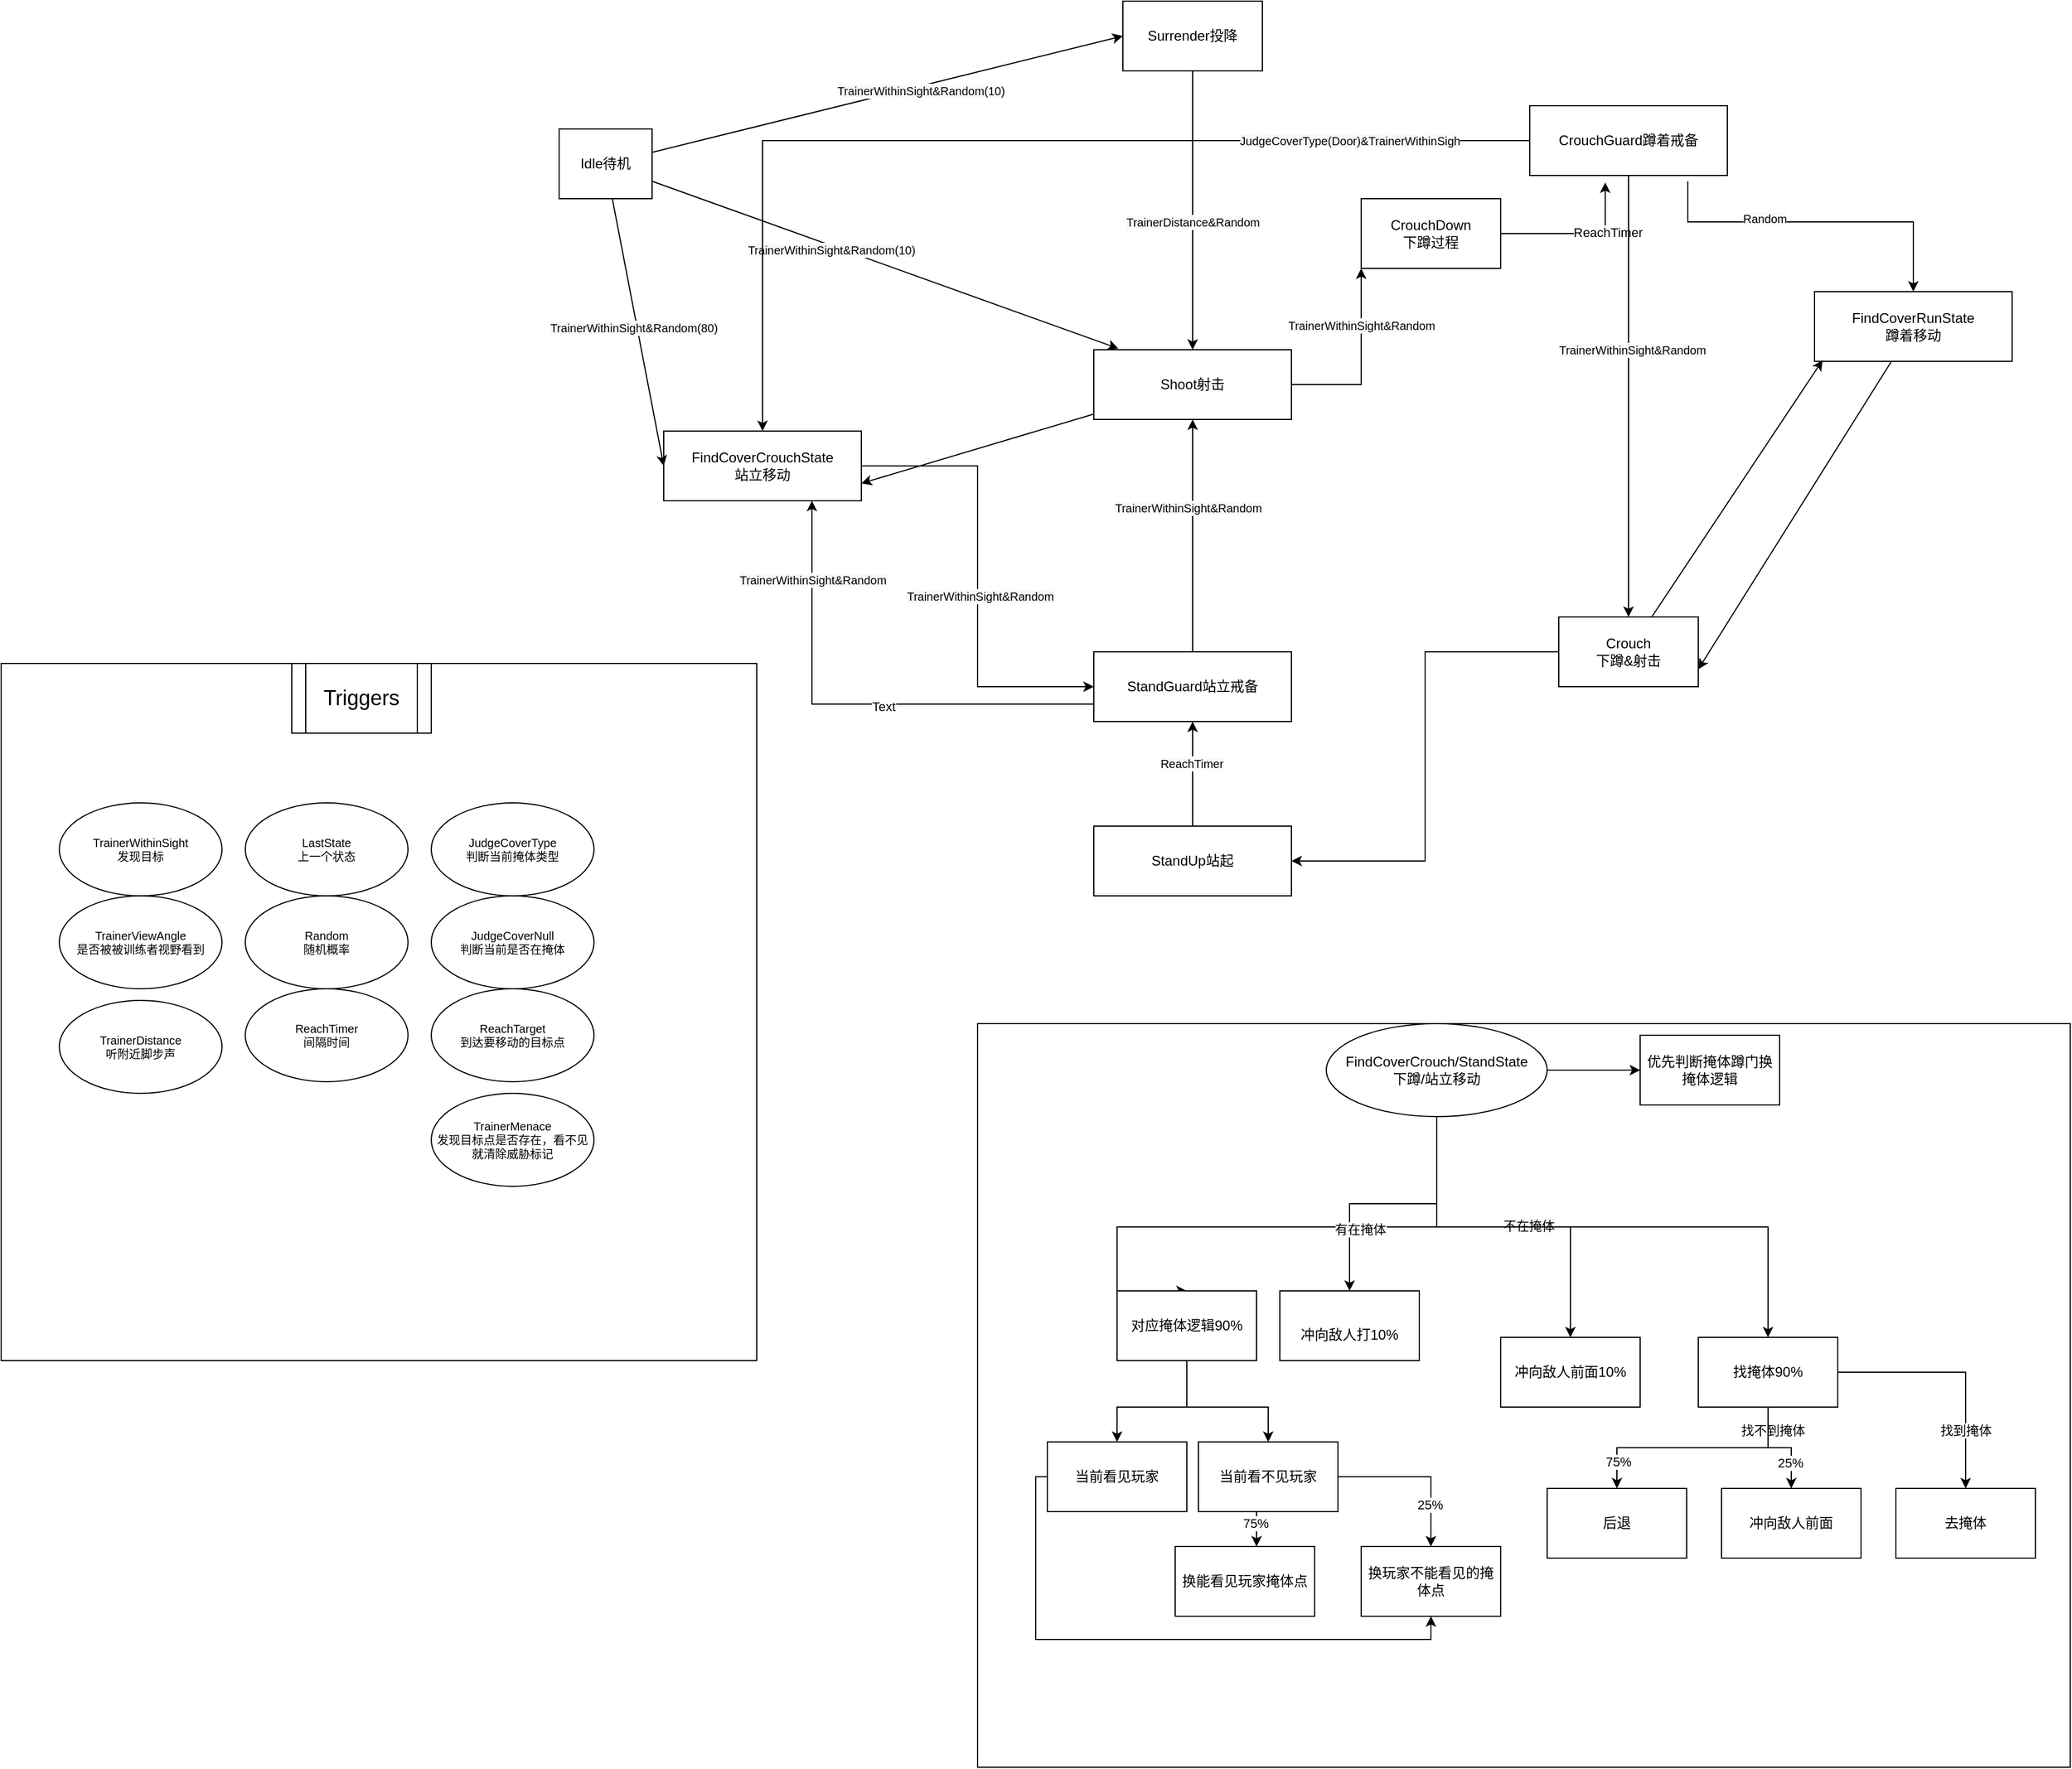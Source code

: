 <mxfile version="17.4.6" type="github">
  <diagram id="txYS68oM8L8IoYxhN3mP" name="第 1 页">
    <mxGraphModel dx="1185" dy="743" grid="1" gridSize="10" guides="1" tooltips="1" connect="1" arrows="1" fold="1" page="1" pageScale="1" pageWidth="5000" pageHeight="5000" math="0" shadow="0">
      <root>
        <mxCell id="0" />
        <mxCell id="1" parent="0" />
        <mxCell id="Dw9Zfhu1xi2oYvi9SeaP-52" style="edgeStyle=orthogonalEdgeStyle;rounded=0;orthogonalLoop=1;jettySize=auto;html=1;exitX=1;exitY=0.5;exitDx=0;exitDy=0;entryX=0.382;entryY=1.1;entryDx=0;entryDy=0;entryPerimeter=0;" parent="1" source="KtS-W3OxPsB-stWvo-86-1" target="Dw9Zfhu1xi2oYvi9SeaP-51" edge="1">
          <mxGeometry relative="1" as="geometry" />
        </mxCell>
        <mxCell id="Dw9Zfhu1xi2oYvi9SeaP-69" value="ReachTimer" style="edgeLabel;html=1;align=center;verticalAlign=middle;resizable=0;points=[];" parent="Dw9Zfhu1xi2oYvi9SeaP-52" vertex="1" connectable="0">
          <mxGeometry x="0.356" y="-2" relative="1" as="geometry">
            <mxPoint as="offset" />
          </mxGeometry>
        </mxCell>
        <mxCell id="KtS-W3OxPsB-stWvo-86-1" value="CrouchDown&lt;br&gt;下蹲过程" style="rounded=0;whiteSpace=wrap;html=1;" parent="1" vertex="1">
          <mxGeometry x="2230" y="290" width="120" height="60" as="geometry" />
        </mxCell>
        <mxCell id="KtS-W3OxPsB-stWvo-86-177" value="" style="group" parent="1" vertex="1" connectable="0">
          <mxGeometry x="1060" y="690" width="650" height="600" as="geometry" />
        </mxCell>
        <mxCell id="KtS-W3OxPsB-stWvo-86-2" value="" style="rounded=0;whiteSpace=wrap;html=1;" parent="KtS-W3OxPsB-stWvo-86-177" vertex="1">
          <mxGeometry width="650" height="600" as="geometry" />
        </mxCell>
        <mxCell id="KtS-W3OxPsB-stWvo-86-179" value="&lt;span style=&quot;font-size: 10px&quot;&gt;TrainerWithinSight&lt;/span&gt;&lt;br&gt;&lt;span style=&quot;font-size: 10px&quot;&gt;发现目标&lt;/span&gt;" style="ellipse;whiteSpace=wrap;html=1;fontSize=10;" parent="KtS-W3OxPsB-stWvo-86-177" vertex="1">
          <mxGeometry x="50" y="120" width="140" height="80" as="geometry" />
        </mxCell>
        <mxCell id="Dw9Zfhu1xi2oYvi9SeaP-1" value="&lt;span style=&quot;font-size: 10px&quot;&gt;TrainerViewAngle&lt;br&gt;是否被被训练者视野看到&lt;br&gt;&lt;/span&gt;" style="ellipse;whiteSpace=wrap;html=1;fontSize=10;" parent="KtS-W3OxPsB-stWvo-86-177" vertex="1">
          <mxGeometry x="50" y="200" width="140" height="80" as="geometry" />
        </mxCell>
        <mxCell id="Dw9Zfhu1xi2oYvi9SeaP-3" value="&lt;span style=&quot;font-size: 10px&quot;&gt;TrainerDistance&lt;/span&gt;&lt;br&gt;听附近脚步声" style="ellipse;whiteSpace=wrap;html=1;fontSize=10;" parent="KtS-W3OxPsB-stWvo-86-177" vertex="1">
          <mxGeometry x="50" y="290" width="140" height="80" as="geometry" />
        </mxCell>
        <mxCell id="Dw9Zfhu1xi2oYvi9SeaP-4" value="&lt;span style=&quot;font-size: 10px&quot;&gt;LastState&lt;br&gt;&lt;/span&gt;上一个状态" style="ellipse;whiteSpace=wrap;html=1;fontSize=10;" parent="KtS-W3OxPsB-stWvo-86-177" vertex="1">
          <mxGeometry x="210" y="120" width="140" height="80" as="geometry" />
        </mxCell>
        <mxCell id="Dw9Zfhu1xi2oYvi9SeaP-5" value="&lt;span style=&quot;font-size: 10px&quot;&gt;JudgeCoverType&lt;br&gt;判断当前掩体类型&lt;br&gt;&lt;/span&gt;" style="ellipse;whiteSpace=wrap;html=1;fontSize=10;" parent="KtS-W3OxPsB-stWvo-86-177" vertex="1">
          <mxGeometry x="370" y="120" width="140" height="80" as="geometry" />
        </mxCell>
        <mxCell id="Dw9Zfhu1xi2oYvi9SeaP-6" value="&lt;span style=&quot;font-size: 10px&quot;&gt;JudgeCoverNull&lt;br&gt;&lt;/span&gt;判断当前是否在掩体" style="ellipse;whiteSpace=wrap;html=1;fontSize=10;" parent="KtS-W3OxPsB-stWvo-86-177" vertex="1">
          <mxGeometry x="370" y="200" width="140" height="80" as="geometry" />
        </mxCell>
        <mxCell id="Dw9Zfhu1xi2oYvi9SeaP-7" value="&lt;span style=&quot;font-size: 10px&quot;&gt;Random&lt;br&gt;随机概率&lt;br&gt;&lt;/span&gt;" style="ellipse;whiteSpace=wrap;html=1;fontSize=10;" parent="KtS-W3OxPsB-stWvo-86-177" vertex="1">
          <mxGeometry x="210" y="200" width="140" height="80" as="geometry" />
        </mxCell>
        <mxCell id="Dw9Zfhu1xi2oYvi9SeaP-8" value="&lt;span style=&quot;font-size: 10px&quot;&gt;ReachTimer&lt;br&gt;&lt;/span&gt;间隔时间" style="ellipse;whiteSpace=wrap;html=1;fontSize=10;" parent="KtS-W3OxPsB-stWvo-86-177" vertex="1">
          <mxGeometry x="210" y="280" width="140" height="80" as="geometry" />
        </mxCell>
        <mxCell id="Dw9Zfhu1xi2oYvi9SeaP-9" value="&lt;span style=&quot;font-size: 10px&quot;&gt;ReachTarget&lt;br&gt;到达要移动的目标点&lt;br&gt;&lt;/span&gt;" style="ellipse;whiteSpace=wrap;html=1;fontSize=10;" parent="KtS-W3OxPsB-stWvo-86-177" vertex="1">
          <mxGeometry x="370" y="280" width="140" height="80" as="geometry" />
        </mxCell>
        <mxCell id="KtS-W3OxPsB-stWvo-86-176" value="Triggers" style="shape=process;whiteSpace=wrap;html=1;backgroundOutline=1;fontSize=18;" parent="KtS-W3OxPsB-stWvo-86-177" vertex="1">
          <mxGeometry x="250" width="120" height="60" as="geometry" />
        </mxCell>
        <mxCell id="C9FFADDVi4LMFhc3g_O2-1" value="&lt;span style=&quot;font-size: 10px&quot;&gt;TrainerMenace&lt;br&gt;&lt;/span&gt;发现目标点是否存在，看不见就清除威胁标记" style="ellipse;whiteSpace=wrap;html=1;fontSize=10;" vertex="1" parent="KtS-W3OxPsB-stWvo-86-177">
          <mxGeometry x="370" y="370" width="140" height="80" as="geometry" />
        </mxCell>
        <mxCell id="Dw9Zfhu1xi2oYvi9SeaP-24" style="edgeStyle=none;rounded=0;orthogonalLoop=1;jettySize=auto;html=1;entryX=0.124;entryY=-0.017;entryDx=0;entryDy=0;exitX=1;exitY=0.75;exitDx=0;exitDy=0;entryPerimeter=0;" parent="1" source="Dw9Zfhu1xi2oYvi9SeaP-12" target="Dw9Zfhu1xi2oYvi9SeaP-17" edge="1">
          <mxGeometry relative="1" as="geometry" />
        </mxCell>
        <mxCell id="Dw9Zfhu1xi2oYvi9SeaP-30" value="&lt;span style=&quot;font-size: 10px ; background-color: rgb(248 , 249 , 250)&quot;&gt;TrainerWithinSight&amp;amp;Random(10)&lt;/span&gt;" style="edgeLabel;html=1;align=center;verticalAlign=middle;resizable=0;points=[];" parent="Dw9Zfhu1xi2oYvi9SeaP-24" vertex="1" connectable="0">
          <mxGeometry x="-0.228" y="-3" relative="1" as="geometry">
            <mxPoint as="offset" />
          </mxGeometry>
        </mxCell>
        <mxCell id="Dw9Zfhu1xi2oYvi9SeaP-27" style="edgeStyle=none;rounded=0;orthogonalLoop=1;jettySize=auto;html=1;entryX=0;entryY=0.5;entryDx=0;entryDy=0;" parent="1" source="Dw9Zfhu1xi2oYvi9SeaP-12" target="Dw9Zfhu1xi2oYvi9SeaP-15" edge="1">
          <mxGeometry relative="1" as="geometry" />
        </mxCell>
        <mxCell id="Dw9Zfhu1xi2oYvi9SeaP-46" value="&lt;span style=&quot;font-size: 10px ; background-color: rgb(248 , 249 , 250)&quot;&gt;TrainerWithinSight&amp;amp;Random(10)&lt;/span&gt;" style="edgeLabel;html=1;align=center;verticalAlign=middle;resizable=0;points=[];" parent="Dw9Zfhu1xi2oYvi9SeaP-27" vertex="1" connectable="0">
          <mxGeometry x="0.137" y="-4" relative="1" as="geometry">
            <mxPoint as="offset" />
          </mxGeometry>
        </mxCell>
        <mxCell id="Dw9Zfhu1xi2oYvi9SeaP-12" value="Idle待机" style="rounded=0;whiteSpace=wrap;html=1;" parent="1" vertex="1">
          <mxGeometry x="1540" y="230" width="80" height="60" as="geometry" />
        </mxCell>
        <mxCell id="Vj8TcS758Ldo8U_q7TWz-50" style="edgeStyle=orthogonalEdgeStyle;rounded=0;orthogonalLoop=1;jettySize=auto;html=1;entryX=0;entryY=0.5;entryDx=0;entryDy=0;" parent="1" source="Dw9Zfhu1xi2oYvi9SeaP-13" target="Dw9Zfhu1xi2oYvi9SeaP-43" edge="1">
          <mxGeometry relative="1" as="geometry" />
        </mxCell>
        <mxCell id="ONKNyqT77RW5py5B8B6C-1" value="&lt;span style=&quot;font-size: 10px ; background-color: rgb(248 , 249 , 250)&quot;&gt;TrainerWithinSight&amp;amp;Random&lt;/span&gt;" style="edgeLabel;html=1;align=center;verticalAlign=middle;resizable=0;points=[];" parent="Vj8TcS758Ldo8U_q7TWz-50" vertex="1" connectable="0">
          <mxGeometry x="0.087" y="2" relative="1" as="geometry">
            <mxPoint as="offset" />
          </mxGeometry>
        </mxCell>
        <mxCell id="Dw9Zfhu1xi2oYvi9SeaP-13" value="FindCoverCrouchState&lt;br&gt;站立移动" style="rounded=0;whiteSpace=wrap;html=1;" parent="1" vertex="1">
          <mxGeometry x="1630" y="490" width="170" height="60" as="geometry" />
        </mxCell>
        <mxCell id="uggxmC6ZvC49vaSI65Qw-5" style="edgeStyle=none;rounded=0;orthogonalLoop=1;jettySize=auto;html=1;entryX=1;entryY=0.75;entryDx=0;entryDy=0;" parent="1" source="Dw9Zfhu1xi2oYvi9SeaP-14" target="Dw9Zfhu1xi2oYvi9SeaP-18" edge="1">
          <mxGeometry relative="1" as="geometry" />
        </mxCell>
        <mxCell id="Dw9Zfhu1xi2oYvi9SeaP-14" value="FindCoverRunState&lt;br&gt;蹲着移动" style="rounded=0;whiteSpace=wrap;html=1;" parent="1" vertex="1">
          <mxGeometry x="2620" y="370" width="170" height="60" as="geometry" />
        </mxCell>
        <mxCell id="Dw9Zfhu1xi2oYvi9SeaP-56" style="edgeStyle=orthogonalEdgeStyle;rounded=0;orthogonalLoop=1;jettySize=auto;html=1;exitX=0.5;exitY=1;exitDx=0;exitDy=0;" parent="1" source="Dw9Zfhu1xi2oYvi9SeaP-15" target="Dw9Zfhu1xi2oYvi9SeaP-17" edge="1">
          <mxGeometry relative="1" as="geometry" />
        </mxCell>
        <mxCell id="Dw9Zfhu1xi2oYvi9SeaP-58" value="&lt;span style=&quot;font-size: 10px ; background-color: rgb(248 , 249 , 250)&quot;&gt;TrainerDistance&amp;amp;Random&lt;/span&gt;" style="edgeLabel;html=1;align=center;verticalAlign=middle;resizable=0;points=[];" parent="Dw9Zfhu1xi2oYvi9SeaP-56" vertex="1" connectable="0">
          <mxGeometry x="-0.33" y="-3" relative="1" as="geometry">
            <mxPoint x="3" y="49" as="offset" />
          </mxGeometry>
        </mxCell>
        <mxCell id="Dw9Zfhu1xi2oYvi9SeaP-15" value="Surrender投降" style="rounded=0;whiteSpace=wrap;html=1;" parent="1" vertex="1">
          <mxGeometry x="2025" y="120" width="120" height="60" as="geometry" />
        </mxCell>
        <mxCell id="Dw9Zfhu1xi2oYvi9SeaP-49" style="rounded=0;orthogonalLoop=1;jettySize=auto;html=1;entryX=1;entryY=0.75;entryDx=0;entryDy=0;" parent="1" source="Dw9Zfhu1xi2oYvi9SeaP-17" target="Dw9Zfhu1xi2oYvi9SeaP-13" edge="1">
          <mxGeometry relative="1" as="geometry">
            <Array as="points" />
          </mxGeometry>
        </mxCell>
        <mxCell id="Dw9Zfhu1xi2oYvi9SeaP-50" style="edgeStyle=orthogonalEdgeStyle;rounded=0;orthogonalLoop=1;jettySize=auto;html=1;entryX=0;entryY=1;entryDx=0;entryDy=0;" parent="1" source="Dw9Zfhu1xi2oYvi9SeaP-17" target="KtS-W3OxPsB-stWvo-86-1" edge="1">
          <mxGeometry relative="1" as="geometry" />
        </mxCell>
        <mxCell id="Dw9Zfhu1xi2oYvi9SeaP-68" value="&lt;span style=&quot;font-size: 10px ; background-color: rgb(248 , 249 , 250)&quot;&gt;TrainerWithinSight&amp;amp;Random&lt;/span&gt;" style="edgeLabel;html=1;align=center;verticalAlign=middle;resizable=0;points=[];" parent="Dw9Zfhu1xi2oYvi9SeaP-50" vertex="1" connectable="0">
          <mxGeometry x="-0.078" y="-5" relative="1" as="geometry">
            <mxPoint x="-5" y="-37" as="offset" />
          </mxGeometry>
        </mxCell>
        <mxCell id="Dw9Zfhu1xi2oYvi9SeaP-17" value="Shoot射击" style="rounded=0;whiteSpace=wrap;html=1;" parent="1" vertex="1">
          <mxGeometry x="2000" y="420" width="170" height="60" as="geometry" />
        </mxCell>
        <mxCell id="Dw9Zfhu1xi2oYvi9SeaP-41" style="edgeStyle=orthogonalEdgeStyle;rounded=0;orthogonalLoop=1;jettySize=auto;html=1;entryX=1;entryY=0.5;entryDx=0;entryDy=0;" parent="1" source="Dw9Zfhu1xi2oYvi9SeaP-18" target="Dw9Zfhu1xi2oYvi9SeaP-40" edge="1">
          <mxGeometry relative="1" as="geometry" />
        </mxCell>
        <mxCell id="uggxmC6ZvC49vaSI65Qw-4" style="edgeStyle=none;rounded=0;orthogonalLoop=1;jettySize=auto;html=1;entryX=0.041;entryY=0.983;entryDx=0;entryDy=0;entryPerimeter=0;" parent="1" source="Dw9Zfhu1xi2oYvi9SeaP-18" target="Dw9Zfhu1xi2oYvi9SeaP-14" edge="1">
          <mxGeometry relative="1" as="geometry" />
        </mxCell>
        <mxCell id="Dw9Zfhu1xi2oYvi9SeaP-18" value="Crouch&lt;br&gt;下蹲&amp;amp;射击" style="rounded=0;whiteSpace=wrap;html=1;" parent="1" vertex="1">
          <mxGeometry x="2400" y="650" width="120" height="60" as="geometry" />
        </mxCell>
        <mxCell id="Dw9Zfhu1xi2oYvi9SeaP-53" style="edgeStyle=orthogonalEdgeStyle;rounded=0;orthogonalLoop=1;jettySize=auto;html=1;entryX=0.5;entryY=1;entryDx=0;entryDy=0;" parent="1" source="Dw9Zfhu1xi2oYvi9SeaP-40" target="Dw9Zfhu1xi2oYvi9SeaP-43" edge="1">
          <mxGeometry relative="1" as="geometry" />
        </mxCell>
        <mxCell id="Dw9Zfhu1xi2oYvi9SeaP-59" value="&lt;span style=&quot;font-size: 10px ; background-color: rgb(248 , 249 , 250)&quot;&gt;ReachTimer&lt;/span&gt;" style="edgeLabel;html=1;align=center;verticalAlign=middle;resizable=0;points=[];" parent="Dw9Zfhu1xi2oYvi9SeaP-53" vertex="1" connectable="0">
          <mxGeometry x="0.2" y="1" relative="1" as="geometry">
            <mxPoint as="offset" />
          </mxGeometry>
        </mxCell>
        <mxCell id="Dw9Zfhu1xi2oYvi9SeaP-40" value="StandUp站起" style="rounded=0;whiteSpace=wrap;html=1;" parent="1" vertex="1">
          <mxGeometry x="2000" y="830" width="170" height="60" as="geometry" />
        </mxCell>
        <mxCell id="Dw9Zfhu1xi2oYvi9SeaP-54" style="edgeStyle=orthogonalEdgeStyle;rounded=0;orthogonalLoop=1;jettySize=auto;html=1;entryX=0.5;entryY=1;entryDx=0;entryDy=0;" parent="1" source="Dw9Zfhu1xi2oYvi9SeaP-43" target="Dw9Zfhu1xi2oYvi9SeaP-17" edge="1">
          <mxGeometry relative="1" as="geometry" />
        </mxCell>
        <mxCell id="Dw9Zfhu1xi2oYvi9SeaP-65" value="&lt;span style=&quot;font-size: 10px ; background-color: rgb(248 , 249 , 250)&quot;&gt;TrainerWithinSight&amp;amp;Random&lt;/span&gt;" style="edgeLabel;html=1;align=center;verticalAlign=middle;resizable=0;points=[];" parent="Dw9Zfhu1xi2oYvi9SeaP-54" vertex="1" connectable="0">
          <mxGeometry x="0.244" y="4" relative="1" as="geometry">
            <mxPoint as="offset" />
          </mxGeometry>
        </mxCell>
        <mxCell id="Dw9Zfhu1xi2oYvi9SeaP-63" style="edgeStyle=orthogonalEdgeStyle;rounded=0;orthogonalLoop=1;jettySize=auto;html=1;entryX=0.75;entryY=1;entryDx=0;entryDy=0;exitX=0;exitY=0.75;exitDx=0;exitDy=0;" parent="1" source="Dw9Zfhu1xi2oYvi9SeaP-43" target="Dw9Zfhu1xi2oYvi9SeaP-13" edge="1">
          <mxGeometry relative="1" as="geometry" />
        </mxCell>
        <mxCell id="ONKNyqT77RW5py5B8B6C-2" value="Text" style="edgeLabel;html=1;align=center;verticalAlign=middle;resizable=0;points=[];" parent="Dw9Zfhu1xi2oYvi9SeaP-63" vertex="1" connectable="0">
          <mxGeometry x="-0.134" y="2" relative="1" as="geometry">
            <mxPoint as="offset" />
          </mxGeometry>
        </mxCell>
        <mxCell id="ONKNyqT77RW5py5B8B6C-3" value="&lt;span style=&quot;font-size: 10px ; background-color: rgb(248 , 249 , 250)&quot;&gt;TrainerWithinSight&amp;amp;Random&lt;/span&gt;" style="edgeLabel;html=1;align=center;verticalAlign=middle;resizable=0;points=[];" parent="Dw9Zfhu1xi2oYvi9SeaP-63" vertex="1" connectable="0">
          <mxGeometry x="0.674" relative="1" as="geometry">
            <mxPoint as="offset" />
          </mxGeometry>
        </mxCell>
        <mxCell id="Dw9Zfhu1xi2oYvi9SeaP-43" value="StandGuard站立戒备" style="rounded=0;whiteSpace=wrap;html=1;" parent="1" vertex="1">
          <mxGeometry x="2000" y="680" width="170" height="60" as="geometry" />
        </mxCell>
        <mxCell id="Dw9Zfhu1xi2oYvi9SeaP-44" value="" style="group" parent="1" vertex="1" connectable="0">
          <mxGeometry x="1790.003" y="470.002" as="geometry" />
        </mxCell>
        <mxCell id="Dw9Zfhu1xi2oYvi9SeaP-25" style="edgeStyle=none;rounded=0;orthogonalLoop=1;jettySize=auto;html=1;entryX=0;entryY=0.5;entryDx=0;entryDy=0;" parent="Dw9Zfhu1xi2oYvi9SeaP-44" source="Dw9Zfhu1xi2oYvi9SeaP-12" target="Dw9Zfhu1xi2oYvi9SeaP-13" edge="1">
          <mxGeometry relative="1" as="geometry" />
        </mxCell>
        <mxCell id="Dw9Zfhu1xi2oYvi9SeaP-45" value="&lt;span style=&quot;font-size: 10px ; background-color: rgb(248 , 249 , 250)&quot;&gt;TrainerWithinSight&amp;amp;Random(80)&lt;/span&gt;" style="edgeLabel;html=1;align=center;verticalAlign=middle;resizable=0;points=[];" parent="Dw9Zfhu1xi2oYvi9SeaP-25" vertex="1" connectable="0">
          <mxGeometry x="-0.043" y="-3" relative="1" as="geometry">
            <mxPoint as="offset" />
          </mxGeometry>
        </mxCell>
        <mxCell id="Dw9Zfhu1xi2oYvi9SeaP-55" style="edgeStyle=orthogonalEdgeStyle;rounded=0;orthogonalLoop=1;jettySize=auto;html=1;entryX=0.5;entryY=0;entryDx=0;entryDy=0;" parent="1" source="Dw9Zfhu1xi2oYvi9SeaP-51" target="Dw9Zfhu1xi2oYvi9SeaP-18" edge="1">
          <mxGeometry relative="1" as="geometry" />
        </mxCell>
        <mxCell id="Dw9Zfhu1xi2oYvi9SeaP-61" value="&lt;span style=&quot;font-size: 10px ; background-color: rgb(248 , 249 , 250)&quot;&gt;TrainerWithinSight&amp;amp;Random&lt;/span&gt;" style="edgeLabel;html=1;align=center;verticalAlign=middle;resizable=0;points=[];" parent="Dw9Zfhu1xi2oYvi9SeaP-55" vertex="1" connectable="0">
          <mxGeometry x="-0.214" y="2" relative="1" as="geometry">
            <mxPoint x="1" as="offset" />
          </mxGeometry>
        </mxCell>
        <mxCell id="Dw9Zfhu1xi2oYvi9SeaP-60" style="edgeStyle=orthogonalEdgeStyle;rounded=0;orthogonalLoop=1;jettySize=auto;html=1;entryX=0.5;entryY=0;entryDx=0;entryDy=0;exitX=0.8;exitY=1.083;exitDx=0;exitDy=0;exitPerimeter=0;" parent="1" source="Dw9Zfhu1xi2oYvi9SeaP-51" target="Dw9Zfhu1xi2oYvi9SeaP-14" edge="1">
          <mxGeometry relative="1" as="geometry">
            <Array as="points">
              <mxPoint x="2511" y="310" />
              <mxPoint x="2705" y="310" />
            </Array>
          </mxGeometry>
        </mxCell>
        <mxCell id="Dw9Zfhu1xi2oYvi9SeaP-62" value="&lt;span style=&quot;font-size: 10px ; background-color: rgb(248 , 249 , 250)&quot;&gt;Random&lt;/span&gt;" style="edgeLabel;html=1;align=center;verticalAlign=middle;resizable=0;points=[];" parent="Dw9Zfhu1xi2oYvi9SeaP-60" vertex="1" connectable="0">
          <mxGeometry x="-0.3" y="3" relative="1" as="geometry">
            <mxPoint as="offset" />
          </mxGeometry>
        </mxCell>
        <mxCell id="Dw9Zfhu1xi2oYvi9SeaP-71" style="edgeStyle=orthogonalEdgeStyle;rounded=0;orthogonalLoop=1;jettySize=auto;html=1;" parent="1" source="Dw9Zfhu1xi2oYvi9SeaP-51" target="Dw9Zfhu1xi2oYvi9SeaP-13" edge="1">
          <mxGeometry relative="1" as="geometry" />
        </mxCell>
        <mxCell id="Dw9Zfhu1xi2oYvi9SeaP-73" value="&lt;span style=&quot;font-size: 10px ; background-color: rgb(248 , 249 , 250)&quot;&gt;JudgeCoverType(Door)&amp;amp;&lt;/span&gt;&lt;span style=&quot;font-size: 10px ; background-color: rgb(248 , 249 , 250)&quot;&gt;TrainerWithinSigh&lt;/span&gt;" style="edgeLabel;html=1;align=center;verticalAlign=middle;resizable=0;points=[];" parent="Dw9Zfhu1xi2oYvi9SeaP-71" vertex="1" connectable="0">
          <mxGeometry x="-0.453" y="3" relative="1" as="geometry">
            <mxPoint x="94" y="-3" as="offset" />
          </mxGeometry>
        </mxCell>
        <mxCell id="Dw9Zfhu1xi2oYvi9SeaP-51" value="CrouchGuard蹲着戒备" style="rounded=0;whiteSpace=wrap;html=1;" parent="1" vertex="1">
          <mxGeometry x="2375" y="210" width="170" height="60" as="geometry" />
        </mxCell>
        <mxCell id="Vj8TcS758Ldo8U_q7TWz-3" value="" style="group" parent="1" vertex="1" connectable="0">
          <mxGeometry x="1900" y="1000" width="940" height="640" as="geometry" />
        </mxCell>
        <mxCell id="Vj8TcS758Ldo8U_q7TWz-1" value="" style="rounded=0;whiteSpace=wrap;html=1;" parent="Vj8TcS758Ldo8U_q7TWz-3" vertex="1">
          <mxGeometry width="940" height="640" as="geometry" />
        </mxCell>
        <mxCell id="Vj8TcS758Ldo8U_q7TWz-11" style="edgeStyle=orthogonalEdgeStyle;rounded=0;orthogonalLoop=1;jettySize=auto;html=1;" parent="Vj8TcS758Ldo8U_q7TWz-3" source="Vj8TcS758Ldo8U_q7TWz-2" target="Vj8TcS758Ldo8U_q7TWz-9" edge="1">
          <mxGeometry relative="1" as="geometry" />
        </mxCell>
        <mxCell id="Vj8TcS758Ldo8U_q7TWz-14" value="&lt;span style=&quot;background-color: rgb(248 , 249 , 250)&quot;&gt;不在掩体&lt;/span&gt;" style="edgeLabel;html=1;align=center;verticalAlign=middle;resizable=0;points=[];" parent="Vj8TcS758Ldo8U_q7TWz-11" vertex="1" connectable="0">
          <mxGeometry x="0.318" y="1" relative="1" as="geometry">
            <mxPoint x="-27" as="offset" />
          </mxGeometry>
        </mxCell>
        <mxCell id="Vj8TcS758Ldo8U_q7TWz-17" style="edgeStyle=orthogonalEdgeStyle;rounded=0;orthogonalLoop=1;jettySize=auto;html=1;" parent="Vj8TcS758Ldo8U_q7TWz-3" source="Vj8TcS758Ldo8U_q7TWz-2" target="Vj8TcS758Ldo8U_q7TWz-16" edge="1">
          <mxGeometry relative="1" as="geometry" />
        </mxCell>
        <mxCell id="Vj8TcS758Ldo8U_q7TWz-25" style="edgeStyle=orthogonalEdgeStyle;rounded=0;orthogonalLoop=1;jettySize=auto;html=1;exitX=0.5;exitY=1;exitDx=0;exitDy=0;entryX=0.5;entryY=0;entryDx=0;entryDy=0;" parent="Vj8TcS758Ldo8U_q7TWz-3" source="Vj8TcS758Ldo8U_q7TWz-2" target="Vj8TcS758Ldo8U_q7TWz-19" edge="1">
          <mxGeometry relative="1" as="geometry" />
        </mxCell>
        <mxCell id="Vj8TcS758Ldo8U_q7TWz-26" style="edgeStyle=orthogonalEdgeStyle;rounded=0;orthogonalLoop=1;jettySize=auto;html=1;entryX=0.5;entryY=0;entryDx=0;entryDy=0;exitX=0.5;exitY=1;exitDx=0;exitDy=0;" parent="Vj8TcS758Ldo8U_q7TWz-3" source="Vj8TcS758Ldo8U_q7TWz-2" target="Vj8TcS758Ldo8U_q7TWz-4" edge="1">
          <mxGeometry relative="1" as="geometry">
            <Array as="points">
              <mxPoint x="395" y="175" />
              <mxPoint x="120" y="175" />
            </Array>
          </mxGeometry>
        </mxCell>
        <mxCell id="Vj8TcS758Ldo8U_q7TWz-27" value="有在掩体" style="edgeLabel;html=1;align=center;verticalAlign=middle;resizable=0;points=[];" parent="Vj8TcS758Ldo8U_q7TWz-26" vertex="1" connectable="0">
          <mxGeometry x="-0.337" y="2" relative="1" as="geometry">
            <mxPoint as="offset" />
          </mxGeometry>
        </mxCell>
        <mxCell id="Vj8TcS758Ldo8U_q7TWz-40" style="edgeStyle=orthogonalEdgeStyle;rounded=0;orthogonalLoop=1;jettySize=auto;html=1;exitX=0.5;exitY=1;exitDx=0;exitDy=0;" parent="Vj8TcS758Ldo8U_q7TWz-3" source="Vj8TcS758Ldo8U_q7TWz-2" target="Vj8TcS758Ldo8U_q7TWz-39" edge="1">
          <mxGeometry relative="1" as="geometry" />
        </mxCell>
        <mxCell id="Vj8TcS758Ldo8U_q7TWz-2" value="&lt;span&gt;FindCoverCrouch/StandState&lt;/span&gt;&lt;br&gt;&lt;span&gt;下蹲/站立移动&lt;/span&gt;" style="ellipse;whiteSpace=wrap;html=1;" parent="Vj8TcS758Ldo8U_q7TWz-3" vertex="1">
          <mxGeometry x="300" width="190" height="80" as="geometry" />
        </mxCell>
        <mxCell id="ONKNyqT77RW5py5B8B6C-34" style="edgeStyle=orthogonalEdgeStyle;rounded=0;orthogonalLoop=1;jettySize=auto;html=1;" parent="Vj8TcS758Ldo8U_q7TWz-3" source="Vj8TcS758Ldo8U_q7TWz-4" target="ONKNyqT77RW5py5B8B6C-33" edge="1">
          <mxGeometry relative="1" as="geometry">
            <Array as="points">
              <mxPoint x="180" y="330" />
              <mxPoint x="250" y="330" />
            </Array>
          </mxGeometry>
        </mxCell>
        <mxCell id="ONKNyqT77RW5py5B8B6C-35" style="edgeStyle=orthogonalEdgeStyle;rounded=0;orthogonalLoop=1;jettySize=auto;html=1;" parent="Vj8TcS758Ldo8U_q7TWz-3" source="Vj8TcS758Ldo8U_q7TWz-4" target="ONKNyqT77RW5py5B8B6C-32" edge="1">
          <mxGeometry relative="1" as="geometry">
            <Array as="points">
              <mxPoint x="180" y="330" />
              <mxPoint x="120" y="330" />
            </Array>
          </mxGeometry>
        </mxCell>
        <mxCell id="Vj8TcS758Ldo8U_q7TWz-4" value="对应掩体逻辑90%" style="rounded=0;whiteSpace=wrap;html=1;" parent="Vj8TcS758Ldo8U_q7TWz-3" vertex="1">
          <mxGeometry x="120" y="230" width="120" height="60" as="geometry" />
        </mxCell>
        <mxCell id="Vj8TcS758Ldo8U_q7TWz-37" style="edgeStyle=orthogonalEdgeStyle;rounded=0;orthogonalLoop=1;jettySize=auto;html=1;exitX=0.5;exitY=1;exitDx=0;exitDy=0;" parent="Vj8TcS758Ldo8U_q7TWz-3" source="Vj8TcS758Ldo8U_q7TWz-39" target="Vj8TcS758Ldo8U_q7TWz-36" edge="1">
          <mxGeometry relative="1" as="geometry" />
        </mxCell>
        <mxCell id="Vj8TcS758Ldo8U_q7TWz-38" value="找不到掩体" style="edgeLabel;html=1;align=center;verticalAlign=middle;resizable=0;points=[];" parent="Vj8TcS758Ldo8U_q7TWz-37" vertex="1" connectable="0">
          <mxGeometry x="-0.237" y="-1" relative="1" as="geometry">
            <mxPoint x="45" y="-14" as="offset" />
          </mxGeometry>
        </mxCell>
        <mxCell id="Vj8TcS758Ldo8U_q7TWz-43" value="75%" style="edgeLabel;html=1;align=center;verticalAlign=middle;resizable=0;points=[];" parent="Vj8TcS758Ldo8U_q7TWz-37" vertex="1" connectable="0">
          <mxGeometry x="0.768" y="1" relative="1" as="geometry">
            <mxPoint as="offset" />
          </mxGeometry>
        </mxCell>
        <mxCell id="Vj8TcS758Ldo8U_q7TWz-9" value="冲向敌人前面10%" style="rounded=0;whiteSpace=wrap;html=1;" parent="Vj8TcS758Ldo8U_q7TWz-3" vertex="1">
          <mxGeometry x="450" y="270" width="120" height="60" as="geometry" />
        </mxCell>
        <mxCell id="Vj8TcS758Ldo8U_q7TWz-16" value="优先判断掩体蹲门换掩体逻辑" style="rounded=0;whiteSpace=wrap;html=1;" parent="Vj8TcS758Ldo8U_q7TWz-3" vertex="1">
          <mxGeometry x="570" y="10" width="120" height="60" as="geometry" />
        </mxCell>
        <mxCell id="Vj8TcS758Ldo8U_q7TWz-19" value="&lt;br&gt;冲向敌人打10%" style="rounded=0;whiteSpace=wrap;html=1;" parent="Vj8TcS758Ldo8U_q7TWz-3" vertex="1">
          <mxGeometry x="260" y="230" width="120" height="60" as="geometry" />
        </mxCell>
        <mxCell id="Vj8TcS758Ldo8U_q7TWz-30" value="换玩家不能看见的掩体点" style="rounded=0;whiteSpace=wrap;html=1;" parent="Vj8TcS758Ldo8U_q7TWz-3" vertex="1">
          <mxGeometry x="330" y="450" width="120" height="60" as="geometry" />
        </mxCell>
        <mxCell id="Vj8TcS758Ldo8U_q7TWz-31" value="换能看见玩家掩体点" style="rounded=0;whiteSpace=wrap;html=1;" parent="Vj8TcS758Ldo8U_q7TWz-3" vertex="1">
          <mxGeometry x="170" y="450" width="120" height="60" as="geometry" />
        </mxCell>
        <mxCell id="Vj8TcS758Ldo8U_q7TWz-36" value="后退" style="rounded=0;whiteSpace=wrap;html=1;" parent="Vj8TcS758Ldo8U_q7TWz-3" vertex="1">
          <mxGeometry x="490" y="400" width="120" height="60" as="geometry" />
        </mxCell>
        <mxCell id="Vj8TcS758Ldo8U_q7TWz-42" style="edgeStyle=orthogonalEdgeStyle;rounded=0;orthogonalLoop=1;jettySize=auto;html=1;" parent="Vj8TcS758Ldo8U_q7TWz-3" source="Vj8TcS758Ldo8U_q7TWz-39" target="Vj8TcS758Ldo8U_q7TWz-41" edge="1">
          <mxGeometry relative="1" as="geometry" />
        </mxCell>
        <mxCell id="Vj8TcS758Ldo8U_q7TWz-44" value="25%" style="edgeLabel;html=1;align=center;verticalAlign=middle;resizable=0;points=[];" parent="Vj8TcS758Ldo8U_q7TWz-42" vertex="1" connectable="0">
          <mxGeometry x="0.512" y="-1" relative="1" as="geometry">
            <mxPoint as="offset" />
          </mxGeometry>
        </mxCell>
        <mxCell id="Vj8TcS758Ldo8U_q7TWz-47" style="edgeStyle=orthogonalEdgeStyle;rounded=0;orthogonalLoop=1;jettySize=auto;html=1;entryX=0.5;entryY=0;entryDx=0;entryDy=0;" parent="Vj8TcS758Ldo8U_q7TWz-3" source="Vj8TcS758Ldo8U_q7TWz-39" target="Vj8TcS758Ldo8U_q7TWz-46" edge="1">
          <mxGeometry relative="1" as="geometry" />
        </mxCell>
        <mxCell id="Vj8TcS758Ldo8U_q7TWz-49" value="找到掩体" style="edgeLabel;html=1;align=center;verticalAlign=middle;resizable=0;points=[];" parent="Vj8TcS758Ldo8U_q7TWz-47" vertex="1" connectable="0">
          <mxGeometry x="0.591" y="1" relative="1" as="geometry">
            <mxPoint x="-1" y="-7" as="offset" />
          </mxGeometry>
        </mxCell>
        <mxCell id="Vj8TcS758Ldo8U_q7TWz-39" value="找掩体90%" style="rounded=0;whiteSpace=wrap;html=1;" parent="Vj8TcS758Ldo8U_q7TWz-3" vertex="1">
          <mxGeometry x="620" y="270" width="120" height="60" as="geometry" />
        </mxCell>
        <mxCell id="Vj8TcS758Ldo8U_q7TWz-41" value="冲向敌人前面" style="rounded=0;whiteSpace=wrap;html=1;" parent="Vj8TcS758Ldo8U_q7TWz-3" vertex="1">
          <mxGeometry x="640" y="400" width="120" height="60" as="geometry" />
        </mxCell>
        <mxCell id="Vj8TcS758Ldo8U_q7TWz-46" value="去掩体" style="rounded=0;whiteSpace=wrap;html=1;" parent="Vj8TcS758Ldo8U_q7TWz-3" vertex="1">
          <mxGeometry x="790" y="400" width="120" height="60" as="geometry" />
        </mxCell>
        <mxCell id="ONKNyqT77RW5py5B8B6C-39" style="edgeStyle=orthogonalEdgeStyle;rounded=0;orthogonalLoop=1;jettySize=auto;html=1;entryX=0.5;entryY=1;entryDx=0;entryDy=0;" parent="Vj8TcS758Ldo8U_q7TWz-3" source="ONKNyqT77RW5py5B8B6C-32" target="Vj8TcS758Ldo8U_q7TWz-30" edge="1">
          <mxGeometry relative="1" as="geometry">
            <Array as="points">
              <mxPoint x="50" y="390" />
              <mxPoint x="50" y="530" />
              <mxPoint x="390" y="530" />
            </Array>
          </mxGeometry>
        </mxCell>
        <mxCell id="ONKNyqT77RW5py5B8B6C-32" value="当前看见玩家" style="rounded=0;whiteSpace=wrap;html=1;" parent="Vj8TcS758Ldo8U_q7TWz-3" vertex="1">
          <mxGeometry x="60" y="360" width="120" height="60" as="geometry" />
        </mxCell>
        <mxCell id="ONKNyqT77RW5py5B8B6C-36" style="edgeStyle=orthogonalEdgeStyle;rounded=0;orthogonalLoop=1;jettySize=auto;html=1;" parent="Vj8TcS758Ldo8U_q7TWz-3" source="ONKNyqT77RW5py5B8B6C-33" target="Vj8TcS758Ldo8U_q7TWz-31" edge="1">
          <mxGeometry relative="1" as="geometry">
            <Array as="points">
              <mxPoint x="240" y="430" />
              <mxPoint x="240" y="430" />
            </Array>
          </mxGeometry>
        </mxCell>
        <mxCell id="ONKNyqT77RW5py5B8B6C-41" value="75%" style="edgeLabel;html=1;align=center;verticalAlign=middle;resizable=0;points=[];" parent="ONKNyqT77RW5py5B8B6C-36" vertex="1" connectable="0">
          <mxGeometry x="-0.33" y="-1" relative="1" as="geometry">
            <mxPoint as="offset" />
          </mxGeometry>
        </mxCell>
        <mxCell id="ONKNyqT77RW5py5B8B6C-37" style="edgeStyle=orthogonalEdgeStyle;rounded=0;orthogonalLoop=1;jettySize=auto;html=1;entryX=0.5;entryY=0;entryDx=0;entryDy=0;" parent="Vj8TcS758Ldo8U_q7TWz-3" source="ONKNyqT77RW5py5B8B6C-33" target="Vj8TcS758Ldo8U_q7TWz-30" edge="1">
          <mxGeometry relative="1" as="geometry" />
        </mxCell>
        <mxCell id="ONKNyqT77RW5py5B8B6C-40" value="25%" style="edgeLabel;html=1;align=center;verticalAlign=middle;resizable=0;points=[];" parent="ONKNyqT77RW5py5B8B6C-37" vertex="1" connectable="0">
          <mxGeometry x="0.484" y="-1" relative="1" as="geometry">
            <mxPoint as="offset" />
          </mxGeometry>
        </mxCell>
        <mxCell id="ONKNyqT77RW5py5B8B6C-33" value="当前看不见玩家" style="rounded=0;whiteSpace=wrap;html=1;" parent="Vj8TcS758Ldo8U_q7TWz-3" vertex="1">
          <mxGeometry x="190" y="360" width="120" height="60" as="geometry" />
        </mxCell>
      </root>
    </mxGraphModel>
  </diagram>
</mxfile>
